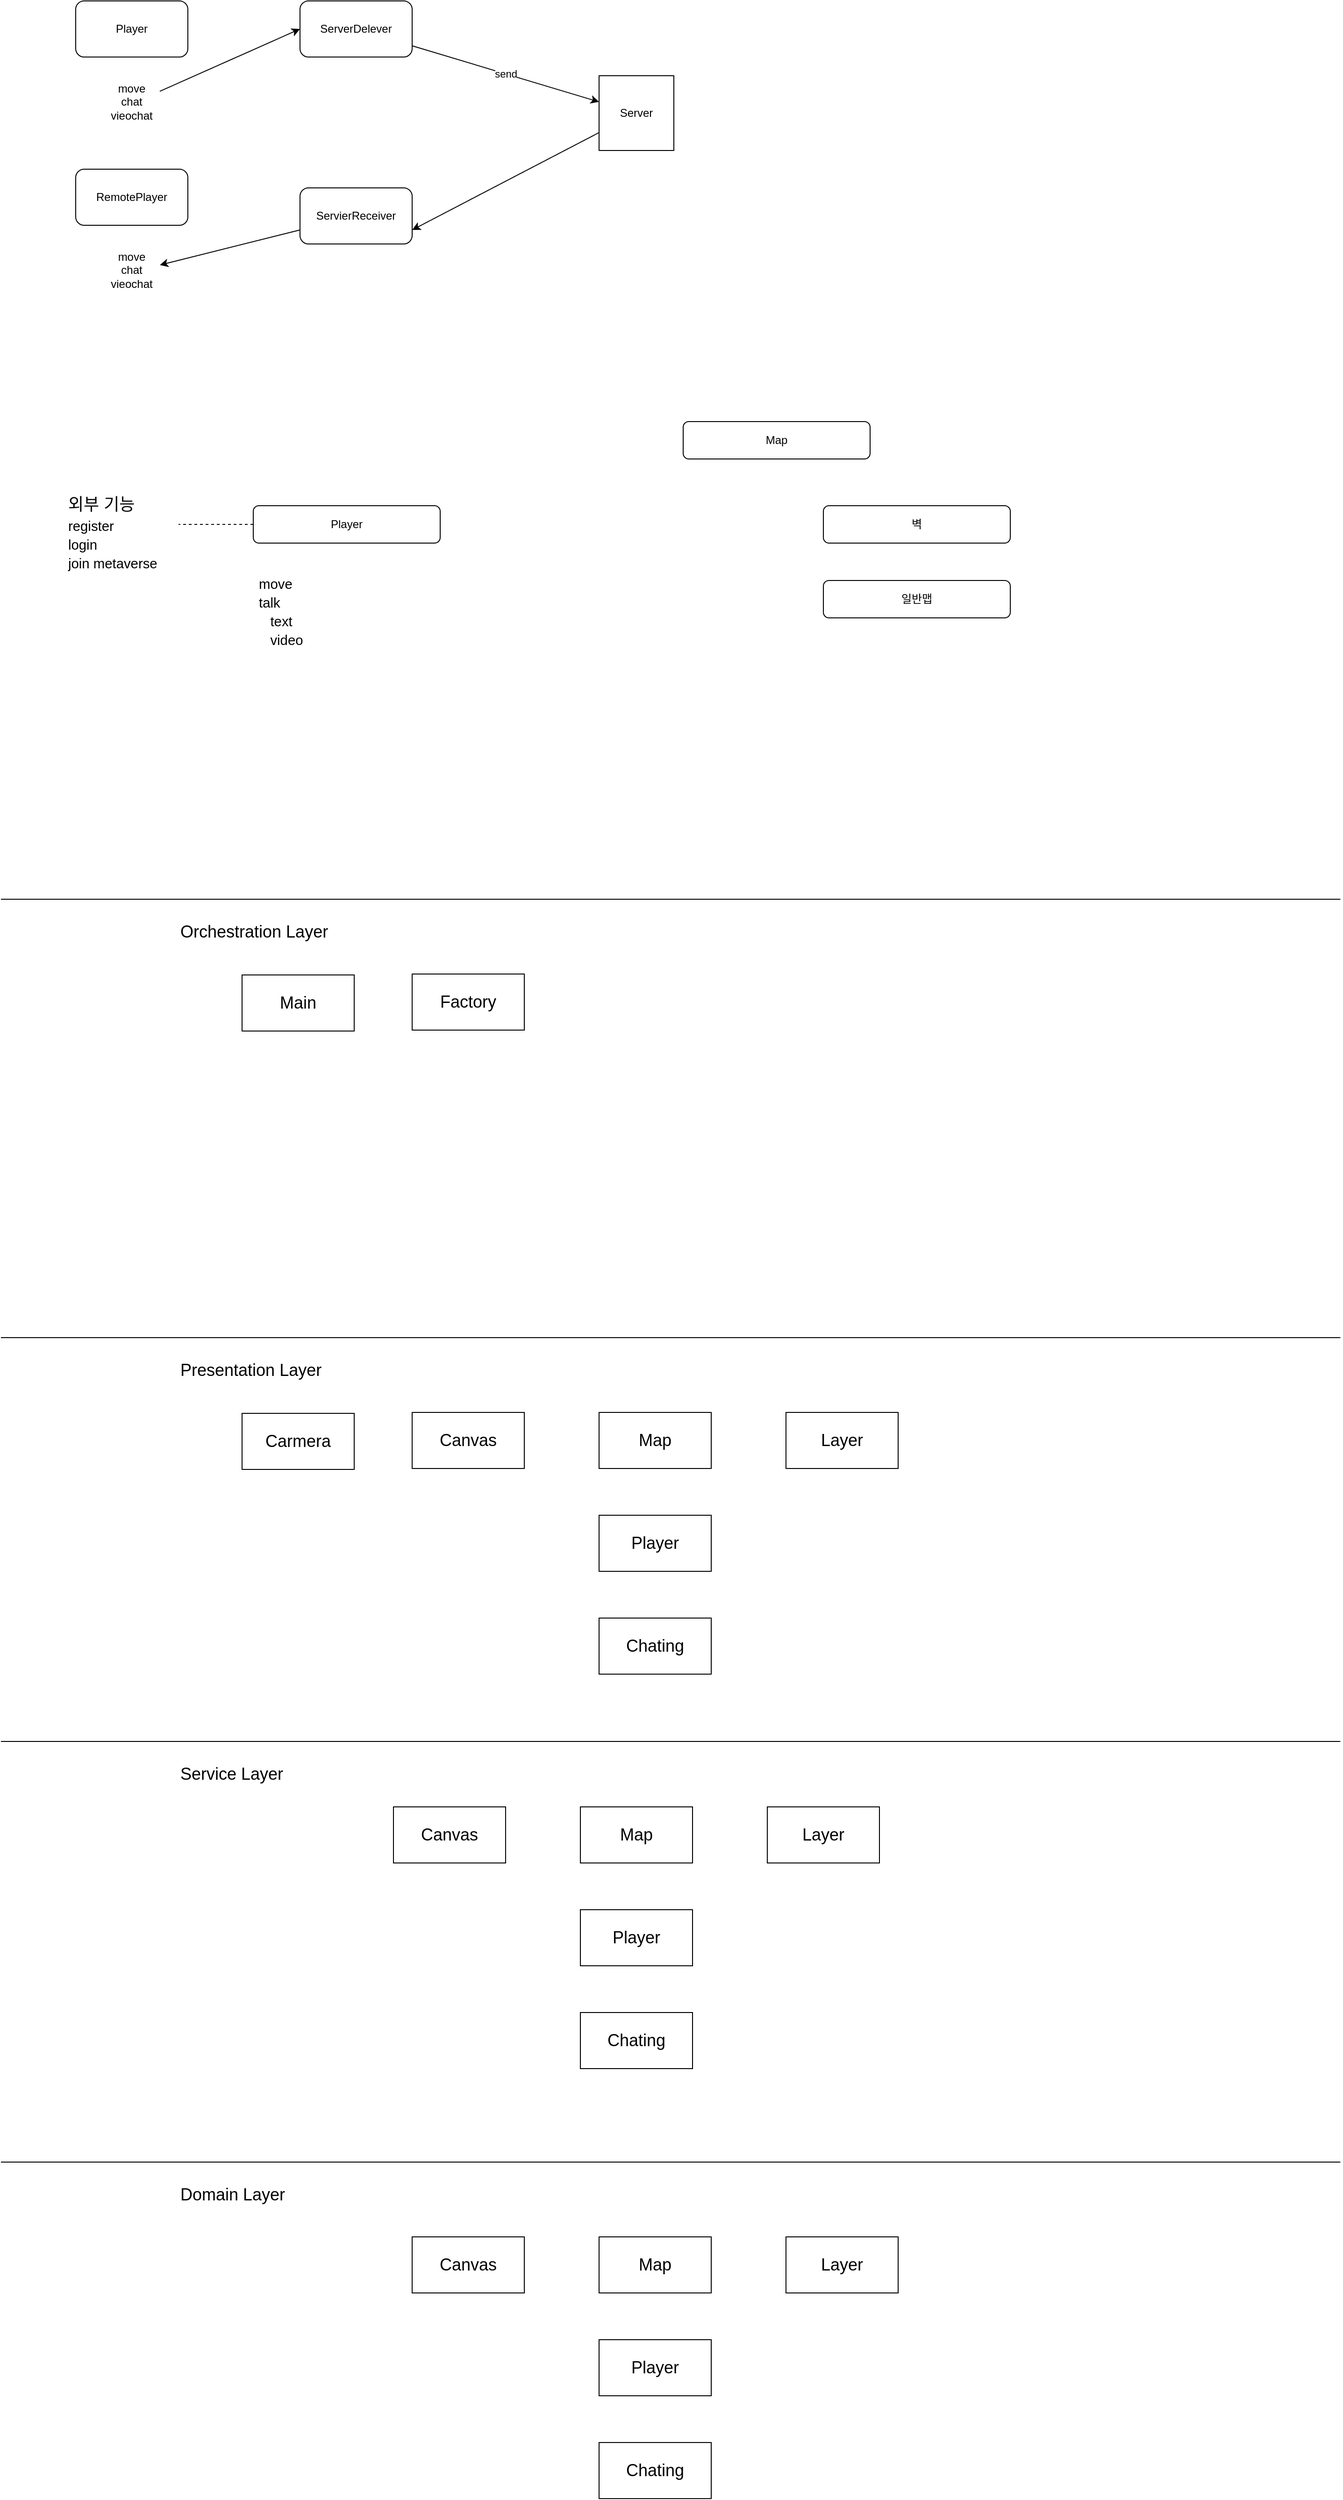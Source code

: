 <mxfile version="15.8.4" type="device"><diagram id="aM-3PzzpQv-8203lNYHu" name="페이지-1"><mxGraphModel dx="2374" dy="1250" grid="1" gridSize="10" guides="1" tooltips="1" connect="1" arrows="1" fold="1" page="1" pageScale="1" pageWidth="827" pageHeight="1169" math="0" shadow="0"><root><mxCell id="0"/><mxCell id="1" parent="0"/><mxCell id="2" value="Player" style="rounded=1;whiteSpace=wrap;html=1;" parent="1" vertex="1"><mxGeometry x="120" y="160" width="120" height="60" as="geometry"/></mxCell><mxCell id="14" style="edgeStyle=none;html=1;entryX=0;entryY=0.5;entryDx=0;entryDy=0;" parent="1" source="4" target="5" edge="1"><mxGeometry relative="1" as="geometry"/></mxCell><mxCell id="4" value="move&lt;br&gt;chat&lt;br&gt;vieochat" style="text;html=1;strokeColor=none;fillColor=none;align=center;verticalAlign=top;whiteSpace=wrap;rounded=1;" parent="1" vertex="1"><mxGeometry x="150" y="240" width="60" height="60" as="geometry"/></mxCell><mxCell id="9" value="send" style="edgeStyle=none;html=1;" parent="1" source="5" target="8" edge="1"><mxGeometry relative="1" as="geometry"/></mxCell><mxCell id="5" value="ServerDelever" style="rounded=1;whiteSpace=wrap;html=1;" parent="1" vertex="1"><mxGeometry x="360" y="160" width="120" height="60" as="geometry"/></mxCell><mxCell id="13" style="edgeStyle=none;html=1;" parent="1" source="6" target="12" edge="1"><mxGeometry relative="1" as="geometry"/></mxCell><mxCell id="6" value="ServierReceiver" style="rounded=1;whiteSpace=wrap;html=1;" parent="1" vertex="1"><mxGeometry x="360" y="360" width="120" height="60" as="geometry"/></mxCell><mxCell id="10" style="edgeStyle=none;html=1;entryX=1;entryY=0.75;entryDx=0;entryDy=0;" parent="1" source="8" target="6" edge="1"><mxGeometry relative="1" as="geometry"><Array as="points"/></mxGeometry></mxCell><mxCell id="8" value="Server" style="whiteSpace=wrap;html=1;aspect=fixed;" parent="1" vertex="1"><mxGeometry x="680" y="240" width="80" height="80" as="geometry"/></mxCell><mxCell id="11" value="RemotePlayer" style="rounded=1;whiteSpace=wrap;html=1;" parent="1" vertex="1"><mxGeometry x="120" y="340" width="120" height="60" as="geometry"/></mxCell><mxCell id="12" value="move&lt;br&gt;chat&lt;br&gt;vieochat" style="text;html=1;strokeColor=none;fillColor=none;align=center;verticalAlign=top;whiteSpace=wrap;rounded=1;" parent="1" vertex="1"><mxGeometry x="150" y="420" width="60" height="60" as="geometry"/></mxCell><mxCell id="23" style="edgeStyle=none;html=1;fontSize=18;fontColor=none;endArrow=none;endFill=0;dashed=1;" parent="1" source="17" target="22" edge="1"><mxGeometry relative="1" as="geometry"/></mxCell><mxCell id="17" value="Player" style="rounded=1;whiteSpace=wrap;html=1;" parent="1" vertex="1"><mxGeometry x="310" y="700" width="200" height="40" as="geometry"/></mxCell><mxCell id="18" value="일반맵" style="rounded=1;whiteSpace=wrap;html=1;" parent="1" vertex="1"><mxGeometry x="920" y="780" width="200" height="40" as="geometry"/></mxCell><mxCell id="19" value="벽" style="rounded=1;whiteSpace=wrap;html=1;" parent="1" vertex="1"><mxGeometry x="920" y="700" width="200" height="40" as="geometry"/></mxCell><mxCell id="20" value="Map" style="rounded=1;whiteSpace=wrap;html=1;" parent="1" vertex="1"><mxGeometry x="770" y="610" width="200" height="40" as="geometry"/></mxCell><mxCell id="21" value="&lt;b style=&quot;font-weight: normal&quot; id=&quot;docs-internal-guid-3a27c601-7fff-b3e3-7f23-2bbebf2c9365&quot;&gt;&lt;p dir=&quot;ltr&quot; style=&quot;line-height: 1.38 ; margin-top: 0pt ; margin-bottom: 0pt&quot;&gt;&lt;br&gt;&lt;/p&gt;&lt;p dir=&quot;ltr&quot; style=&quot;line-height: 1.38 ; margin-top: 0pt ; margin-bottom: 0pt&quot;&gt;&lt;span style=&quot;font-size: 11pt ; font-family: &amp;quot;arial&amp;quot; ; background-color: transparent ; font-weight: 400 ; font-style: normal ; font-variant: normal ; text-decoration: none ; vertical-align: baseline&quot;&gt;move&lt;/span&gt;&lt;/p&gt;&lt;p dir=&quot;ltr&quot; style=&quot;line-height: 1.38 ; margin-top: 0pt ; margin-bottom: 0pt&quot;&gt;&lt;span style=&quot;font-size: 11pt ; font-family: &amp;quot;arial&amp;quot; ; background-color: transparent ; font-weight: 400 ; font-style: normal ; font-variant: normal ; text-decoration: none ; vertical-align: baseline&quot;&gt;talk&lt;/span&gt;&lt;/p&gt;&lt;p dir=&quot;ltr&quot; style=&quot;line-height: 1.38 ; margin-top: 0pt ; margin-bottom: 0pt&quot;&gt;&lt;span style=&quot;font-size: 11pt ; font-family: &amp;quot;arial&amp;quot; ; background-color: transparent ; font-weight: 400 ; font-style: normal ; font-variant: normal ; text-decoration: none ; vertical-align: baseline&quot;&gt;&amp;nbsp;&amp;nbsp;&amp;nbsp;text&lt;/span&gt;&lt;/p&gt;&lt;p dir=&quot;ltr&quot; style=&quot;line-height: 1.38 ; margin-top: 0pt ; margin-bottom: 0pt&quot;&gt;&lt;span style=&quot;font-size: 11pt ; font-family: &amp;quot;arial&amp;quot; ; background-color: transparent ; font-weight: 400 ; font-style: normal ; font-variant: normal ; text-decoration: none ; vertical-align: baseline&quot;&gt;&amp;nbsp;&amp;nbsp;&amp;nbsp;video&lt;/span&gt;&lt;/p&gt;&lt;/b&gt;" style="text;whiteSpace=wrap;html=1;fontColor=default;" parent="1" vertex="1"><mxGeometry x="314" y="750" width="120" height="170" as="geometry"/></mxCell><mxCell id="22" value="&lt;b id=&quot;docs-internal-guid-3a27c601-7fff-b3e3-7f23-2bbebf2c9365&quot; style=&quot;font-style: normal; letter-spacing: normal; text-align: left; text-indent: 0px; text-transform: none; word-spacing: 0px; background-color: none; font-weight: normal;&quot;&gt;&lt;p dir=&quot;ltr&quot; style=&quot;line-height: 1.38 ; margin-top: 0pt ; margin-bottom: 0pt&quot;&gt;&lt;font face=&quot;arial&quot; style=&quot;font-size: 18px&quot;&gt;외부 기능&lt;/font&gt;&lt;/p&gt;&lt;p dir=&quot;ltr&quot; style=&quot;font-family: &amp;quot;helvetica&amp;quot; ; font-size: 12px ; line-height: 1.38 ; margin-top: 0pt ; margin-bottom: 0pt&quot;&gt;&lt;span style=&quot;font-size: 11pt ; font-family: &amp;quot;arial&amp;quot; ; background-color: transparent ; font-weight: 400 ; font-style: normal ; font-variant: normal ; text-decoration: none ; vertical-align: baseline&quot;&gt;register&lt;/span&gt;&lt;/p&gt;&lt;p dir=&quot;ltr&quot; style=&quot;font-family: &amp;quot;helvetica&amp;quot; ; font-size: 12px ; line-height: 1.38 ; margin-top: 0pt ; margin-bottom: 0pt&quot;&gt;&lt;span style=&quot;font-size: 11pt ; font-family: &amp;quot;arial&amp;quot; ; background-color: transparent ; font-weight: 400 ; font-style: normal ; font-variant: normal ; text-decoration: none ; vertical-align: baseline&quot;&gt;login&lt;/span&gt;&lt;/p&gt;&lt;p dir=&quot;ltr&quot; style=&quot;font-family: &amp;quot;helvetica&amp;quot; ; font-size: 12px ; line-height: 1.38 ; margin-top: 0pt ; margin-bottom: 0pt&quot;&gt;&lt;span style=&quot;font-size: 11pt ; font-family: &amp;quot;arial&amp;quot; ; background-color: transparent ; font-weight: 400 ; font-style: normal ; font-variant: normal ; text-decoration: none ; vertical-align: baseline&quot;&gt;join metaverse&lt;/span&gt;&lt;/p&gt;&lt;/b&gt;" style="text;whiteSpace=wrap;html=1;fontColor=default;" parent="1" vertex="1"><mxGeometry x="110" y="680" width="120" height="80" as="geometry"/></mxCell><mxCell id="Ztvdx8EelQvT2z9wA4Br-23" value="" style="endArrow=none;html=1;rounded=0;" edge="1" parent="1"><mxGeometry width="50" height="50" relative="1" as="geometry"><mxPoint x="40" y="1590" as="sourcePoint"/><mxPoint x="1473.2" y="1590" as="targetPoint"/></mxGeometry></mxCell><mxCell id="Ztvdx8EelQvT2z9wA4Br-25" value="&lt;font style=&quot;font-size: 18px&quot;&gt;Presentation Layer&lt;/font&gt;" style="text;html=1;strokeColor=none;fillColor=none;align=left;verticalAlign=middle;whiteSpace=wrap;rounded=0;" vertex="1" parent="1"><mxGeometry x="230" y="1610" width="160" height="30" as="geometry"/></mxCell><mxCell id="Ztvdx8EelQvT2z9wA4Br-26" value="" style="endArrow=none;html=1;rounded=0;" edge="1" parent="1"><mxGeometry width="50" height="50" relative="1" as="geometry"><mxPoint x="40" y="2022" as="sourcePoint"/><mxPoint x="1473.2" y="2022" as="targetPoint"/></mxGeometry></mxCell><mxCell id="Ztvdx8EelQvT2z9wA4Br-27" value="&lt;font style=&quot;font-size: 18px&quot;&gt;Service Layer&lt;/font&gt;" style="text;html=1;strokeColor=none;fillColor=none;align=left;verticalAlign=middle;whiteSpace=wrap;rounded=0;" vertex="1" parent="1"><mxGeometry x="230" y="2042" width="160" height="30" as="geometry"/></mxCell><mxCell id="Ztvdx8EelQvT2z9wA4Br-28" value="" style="endArrow=none;html=1;rounded=0;" edge="1" parent="1"><mxGeometry width="50" height="50" relative="1" as="geometry"><mxPoint x="40" y="2472" as="sourcePoint"/><mxPoint x="1473.2" y="2472" as="targetPoint"/></mxGeometry></mxCell><mxCell id="Ztvdx8EelQvT2z9wA4Br-29" value="&lt;font style=&quot;font-size: 18px&quot;&gt;Domain Layer&lt;/font&gt;" style="text;html=1;strokeColor=none;fillColor=none;align=left;verticalAlign=middle;whiteSpace=wrap;rounded=0;" vertex="1" parent="1"><mxGeometry x="230" y="2492" width="160" height="30" as="geometry"/></mxCell><mxCell id="Ztvdx8EelQvT2z9wA4Br-30" value="Canvas" style="rounded=0;whiteSpace=wrap;html=1;fontSize=18;" vertex="1" parent="1"><mxGeometry x="480" y="1670" width="120" height="60" as="geometry"/></mxCell><mxCell id="Ztvdx8EelQvT2z9wA4Br-31" value="Carmera" style="rounded=0;whiteSpace=wrap;html=1;fontSize=18;" vertex="1" parent="1"><mxGeometry x="298" y="1671" width="120" height="60" as="geometry"/></mxCell><mxCell id="Ztvdx8EelQvT2z9wA4Br-32" value="Map" style="rounded=0;whiteSpace=wrap;html=1;fontSize=18;" vertex="1" parent="1"><mxGeometry x="680" y="1670" width="120" height="60" as="geometry"/></mxCell><mxCell id="Ztvdx8EelQvT2z9wA4Br-33" value="Layer" style="rounded=0;whiteSpace=wrap;html=1;fontSize=18;" vertex="1" parent="1"><mxGeometry x="880" y="1670" width="120" height="60" as="geometry"/></mxCell><mxCell id="Ztvdx8EelQvT2z9wA4Br-35" value="Player" style="rounded=0;whiteSpace=wrap;html=1;fontSize=18;" vertex="1" parent="1"><mxGeometry x="680" y="1780" width="120" height="60" as="geometry"/></mxCell><mxCell id="Ztvdx8EelQvT2z9wA4Br-36" value="Chating" style="rounded=0;whiteSpace=wrap;html=1;fontSize=18;" vertex="1" parent="1"><mxGeometry x="680" y="1890" width="120" height="60" as="geometry"/></mxCell><mxCell id="Ztvdx8EelQvT2z9wA4Br-39" value="Canvas" style="rounded=0;whiteSpace=wrap;html=1;fontSize=18;" vertex="1" parent="1"><mxGeometry x="460" y="2092" width="120" height="60" as="geometry"/></mxCell><mxCell id="Ztvdx8EelQvT2z9wA4Br-40" value="Map" style="rounded=0;whiteSpace=wrap;html=1;fontSize=18;" vertex="1" parent="1"><mxGeometry x="660" y="2092" width="120" height="60" as="geometry"/></mxCell><mxCell id="Ztvdx8EelQvT2z9wA4Br-41" value="Layer" style="rounded=0;whiteSpace=wrap;html=1;fontSize=18;" vertex="1" parent="1"><mxGeometry x="860" y="2092" width="120" height="60" as="geometry"/></mxCell><mxCell id="Ztvdx8EelQvT2z9wA4Br-42" value="Player" style="rounded=0;whiteSpace=wrap;html=1;fontSize=18;" vertex="1" parent="1"><mxGeometry x="660" y="2202" width="120" height="60" as="geometry"/></mxCell><mxCell id="Ztvdx8EelQvT2z9wA4Br-43" value="Chating" style="rounded=0;whiteSpace=wrap;html=1;fontSize=18;" vertex="1" parent="1"><mxGeometry x="660" y="2312" width="120" height="60" as="geometry"/></mxCell><mxCell id="Ztvdx8EelQvT2z9wA4Br-44" value="Canvas" style="rounded=0;whiteSpace=wrap;html=1;fontSize=18;" vertex="1" parent="1"><mxGeometry x="480" y="2552" width="120" height="60" as="geometry"/></mxCell><mxCell id="Ztvdx8EelQvT2z9wA4Br-45" value="Map" style="rounded=0;whiteSpace=wrap;html=1;fontSize=18;" vertex="1" parent="1"><mxGeometry x="680" y="2552" width="120" height="60" as="geometry"/></mxCell><mxCell id="Ztvdx8EelQvT2z9wA4Br-46" value="Layer" style="rounded=0;whiteSpace=wrap;html=1;fontSize=18;" vertex="1" parent="1"><mxGeometry x="880" y="2552" width="120" height="60" as="geometry"/></mxCell><mxCell id="Ztvdx8EelQvT2z9wA4Br-47" value="Player" style="rounded=0;whiteSpace=wrap;html=1;fontSize=18;" vertex="1" parent="1"><mxGeometry x="680" y="2662" width="120" height="60" as="geometry"/></mxCell><mxCell id="Ztvdx8EelQvT2z9wA4Br-48" value="Chating" style="rounded=0;whiteSpace=wrap;html=1;fontSize=18;" vertex="1" parent="1"><mxGeometry x="680" y="2772" width="120" height="60" as="geometry"/></mxCell><mxCell id="Ztvdx8EelQvT2z9wA4Br-49" value="" style="endArrow=none;html=1;rounded=0;" edge="1" parent="1"><mxGeometry width="50" height="50" relative="1" as="geometry"><mxPoint x="40" y="1121" as="sourcePoint"/><mxPoint x="1473.2" y="1121" as="targetPoint"/></mxGeometry></mxCell><mxCell id="Ztvdx8EelQvT2z9wA4Br-50" value="&lt;font style=&quot;font-size: 18px&quot;&gt;Orchestration Layer&lt;/font&gt;" style="text;html=1;strokeColor=none;fillColor=none;align=left;verticalAlign=middle;whiteSpace=wrap;rounded=0;" vertex="1" parent="1"><mxGeometry x="230" y="1141" width="280" height="30" as="geometry"/></mxCell><mxCell id="Ztvdx8EelQvT2z9wA4Br-51" value="Factory&lt;br&gt;" style="rounded=0;whiteSpace=wrap;html=1;fontSize=18;" vertex="1" parent="1"><mxGeometry x="480" y="1201" width="120" height="60" as="geometry"/></mxCell><mxCell id="Ztvdx8EelQvT2z9wA4Br-52" value="Main" style="rounded=0;whiteSpace=wrap;html=1;fontSize=18;" vertex="1" parent="1"><mxGeometry x="298" y="1202" width="120" height="60" as="geometry"/></mxCell></root></mxGraphModel></diagram></mxfile>